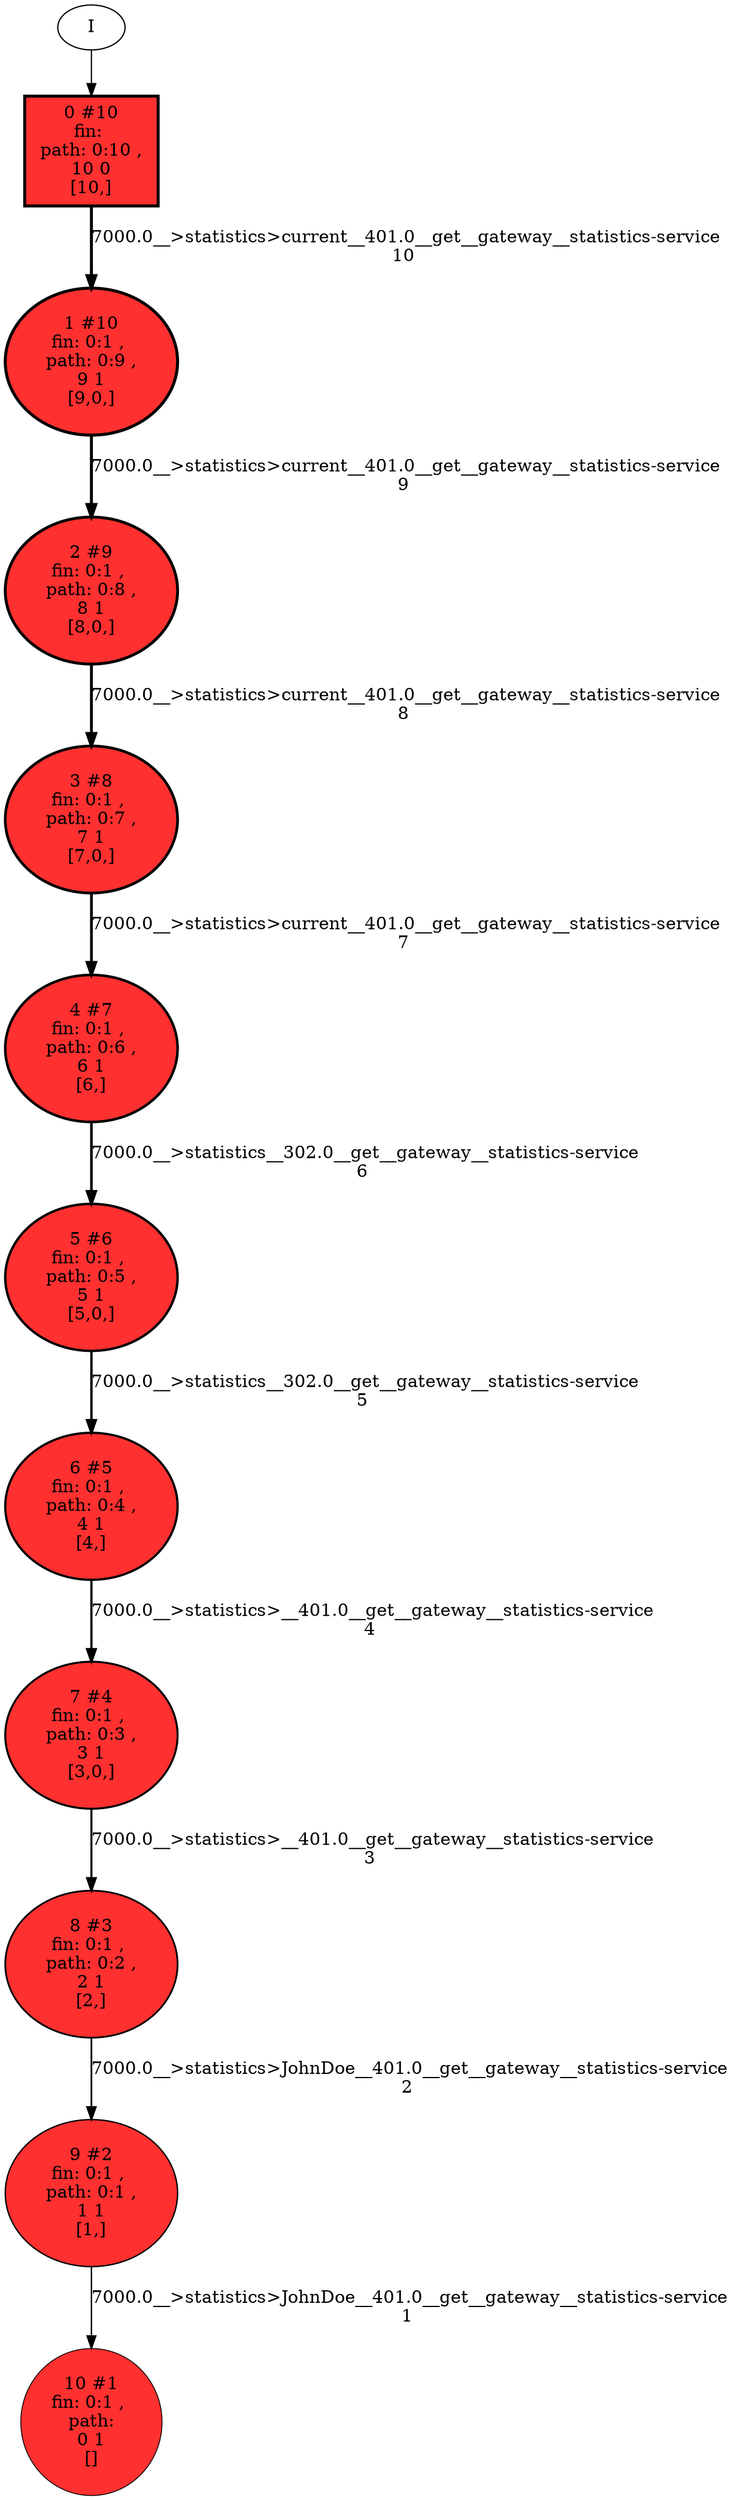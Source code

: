 // produced with flexfringe // 
digraph DFA {
	0 [label="root" shape=box];
		I -> 0;
	0 [ label="0 #10
fin: 
 path: 0:10 , 
10 0
[10,]" , style=filled, fillcolor="firebrick1", width=1.22316, height=1.22316, penwidth=2.3979];
		0 -> 1 [label="7000.0__>statistics>current__401.0__get__gateway__statistics-service
10 " , penwidth=2.3979 ];
	1 [ label="1 #10
fin: 0:1 , 
 path: 0:9 , 
9 1
[9,0,]" , style=filled, fillcolor="firebrick1", width=1.22316, height=1.22316, penwidth=2.3979];
		1 -> 2 [label="7000.0__>statistics>current__401.0__get__gateway__statistics-service
9 " , penwidth=2.3979 ];
	2 [ label="2 #9
fin: 0:1 , 
 path: 0:8 , 
8 1
[8,0,]" , style=filled, fillcolor="firebrick1", width=1.19471, height=1.19471, penwidth=2.30259];
		2 -> 3 [label="7000.0__>statistics>current__401.0__get__gateway__statistics-service
8 " , penwidth=2.30259 ];
	3 [ label="3 #8
fin: 0:1 , 
 path: 0:7 , 
7 1
[7,0,]" , style=filled, fillcolor="firebrick1", width=1.16228, height=1.16228, penwidth=2.19722];
		3 -> 4 [label="7000.0__>statistics>current__401.0__get__gateway__statistics-service
7 " , penwidth=2.19722 ];
	4 [ label="4 #7
fin: 0:1 , 
 path: 0:6 , 
6 1
[6,]" , style=filled, fillcolor="firebrick1", width=1.12475, height=1.12475, penwidth=2.07944];
		4 -> 5 [label="7000.0__>statistics__302.0__get__gateway__statistics-service
6 " , penwidth=2.07944 ];
	5 [ label="5 #6
fin: 0:1 , 
 path: 0:5 , 
5 1
[5,0,]" , style=filled, fillcolor="firebrick1", width=1.08042, height=1.08042, penwidth=1.94591];
		5 -> 6 [label="7000.0__>statistics__302.0__get__gateway__statistics-service
5 " , penwidth=1.94591 ];
	6 [ label="6 #5
fin: 0:1 , 
 path: 0:4 , 
4 1
[4,]" , style=filled, fillcolor="firebrick1", width=1.02667, height=1.02667, penwidth=1.79176];
		6 -> 7 [label="7000.0__>statistics>__401.0__get__gateway__statistics-service
4 " , penwidth=1.79176 ];
	7 [ label="7 #4
fin: 0:1 , 
 path: 0:3 , 
3 1
[3,0,]" , style=filled, fillcolor="firebrick1", width=0.959135, height=0.959135, penwidth=1.60944];
		7 -> 8 [label="7000.0__>statistics>__401.0__get__gateway__statistics-service
3 " , penwidth=1.60944 ];
	8 [ label="8 #3
fin: 0:1 , 
 path: 0:2 , 
2 1
[2,]" , style=filled, fillcolor="firebrick1", width=0.869742, height=0.869742, penwidth=1.38629];
		8 -> 9 [label="7000.0__>statistics>JohnDoe__401.0__get__gateway__statistics-service
2 " , penwidth=1.38629 ];
	9 [ label="9 #2
fin: 0:1 , 
 path: 0:1 , 
1 1
[1,]" , style=filled, fillcolor="firebrick1", width=0.741276, height=0.741276, penwidth=1.09861];
		9 -> 10 [label="7000.0__>statistics>JohnDoe__401.0__get__gateway__statistics-service
1 " , penwidth=1.09861 ];
	10 [ label="10 #1
fin: 0:1 , 
 path: 
0 1
[]" , style=filled, fillcolor="firebrick1", width=0.526589, height=0.526589, penwidth=0.693147];
}
